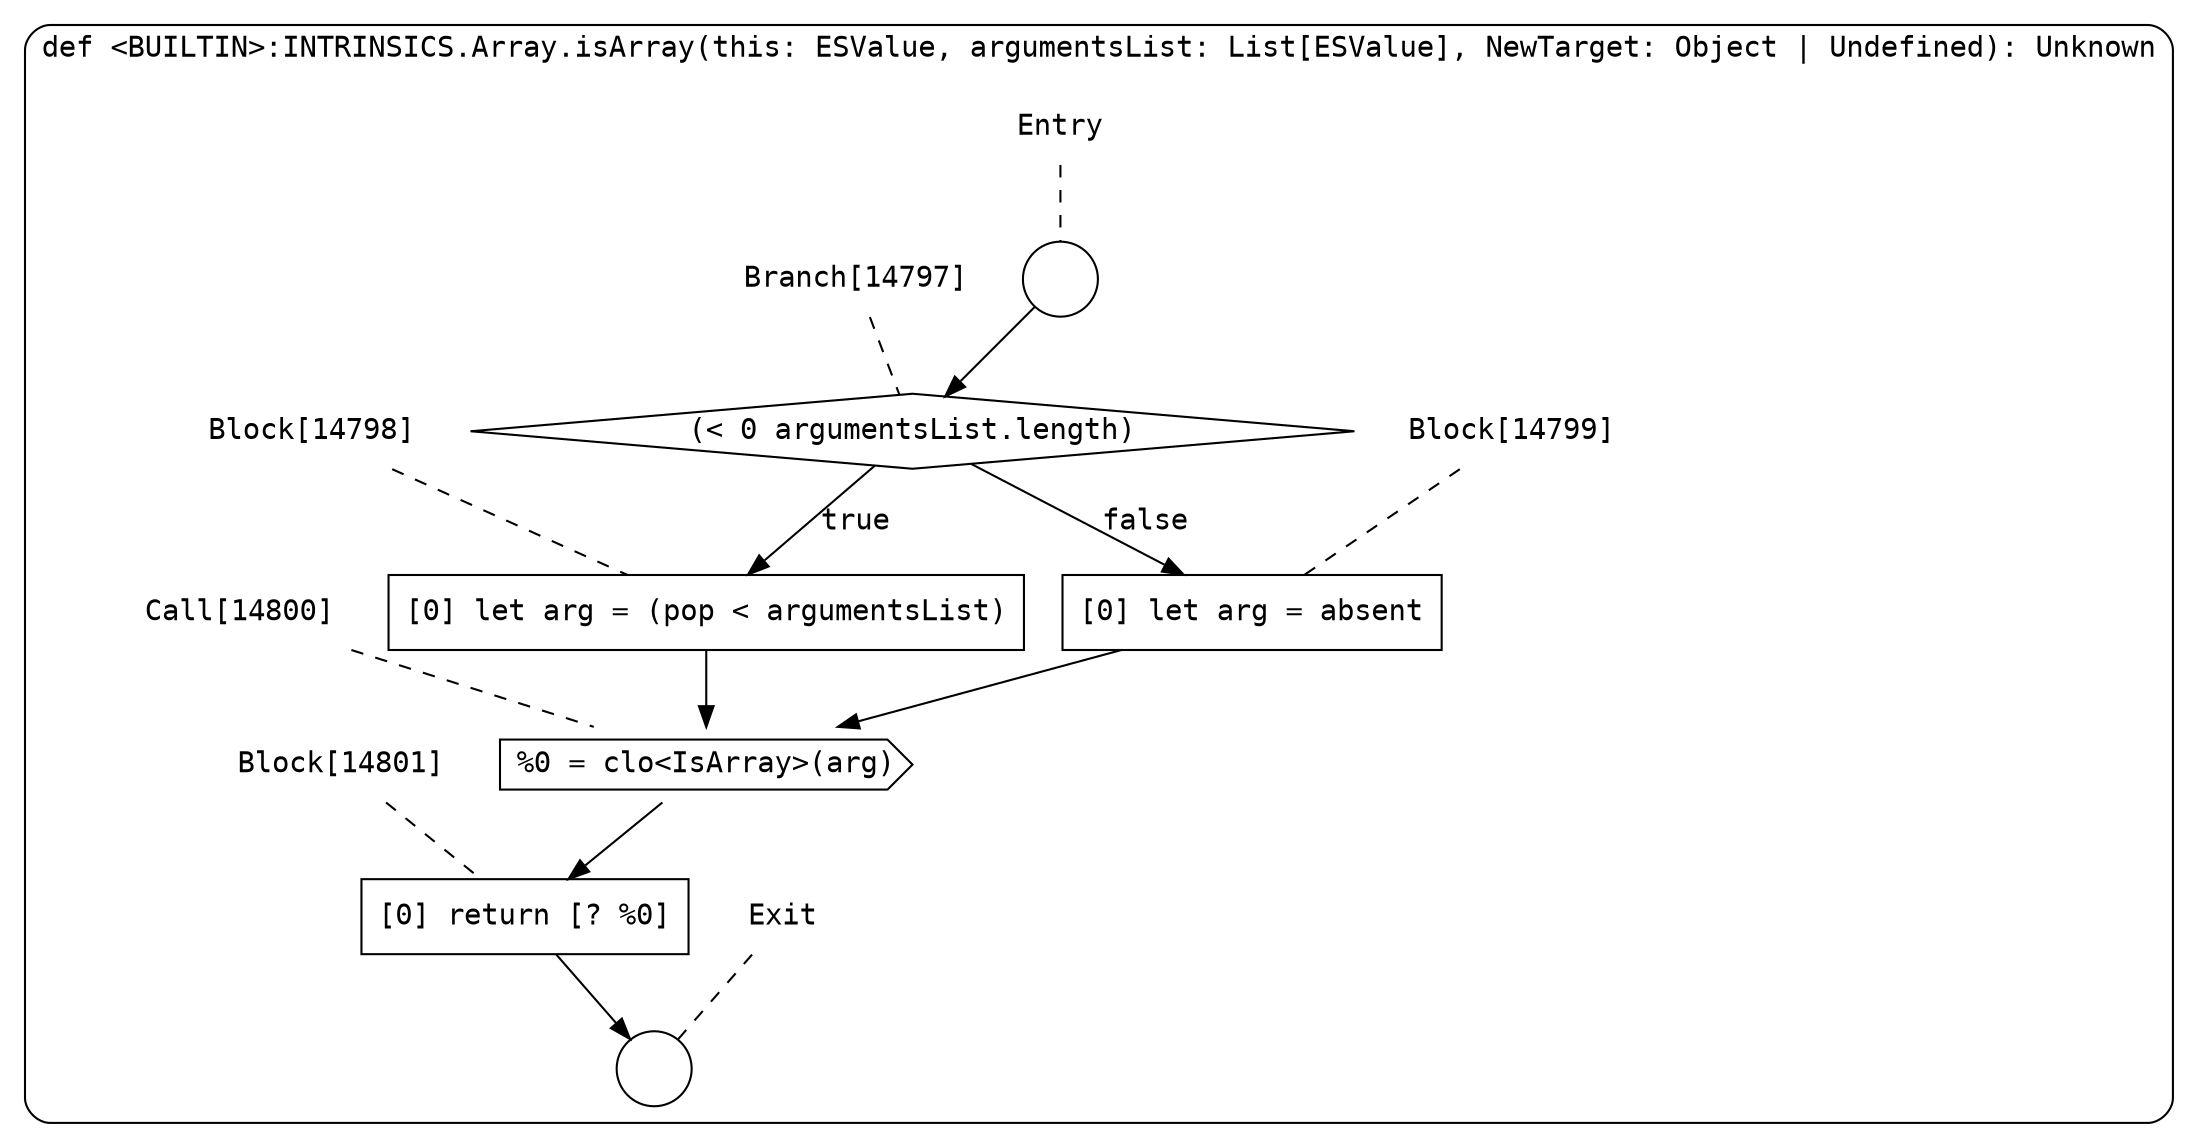 digraph {
  graph [fontname = "Consolas"]
  node [fontname = "Consolas"]
  edge [fontname = "Consolas"]
  subgraph cluster2341 {
    label = "def <BUILTIN>:INTRINSICS.Array.isArray(this: ESValue, argumentsList: List[ESValue], NewTarget: Object | Undefined): Unknown"
    style = rounded
    cluster2341_entry_name [shape=none, label=<<font color="black">Entry</font>>]
    cluster2341_entry_name -> cluster2341_entry [arrowhead=none, color="black", style=dashed]
    cluster2341_entry [shape=circle label=" " color="black" fillcolor="white" style=filled]
    cluster2341_entry -> node14797 [color="black"]
    cluster2341_exit_name [shape=none, label=<<font color="black">Exit</font>>]
    cluster2341_exit_name -> cluster2341_exit [arrowhead=none, color="black", style=dashed]
    cluster2341_exit [shape=circle label=" " color="black" fillcolor="white" style=filled]
    node14797_name [shape=none, label=<<font color="black">Branch[14797]</font>>]
    node14797_name -> node14797 [arrowhead=none, color="black", style=dashed]
    node14797 [shape=diamond, label=<<font color="black">(&lt; 0 argumentsList.length)</font>> color="black" fillcolor="white", style=filled]
    node14797 -> node14798 [label=<<font color="black">true</font>> color="black"]
    node14797 -> node14799 [label=<<font color="black">false</font>> color="black"]
    node14798_name [shape=none, label=<<font color="black">Block[14798]</font>>]
    node14798_name -> node14798 [arrowhead=none, color="black", style=dashed]
    node14798 [shape=box, label=<<font color="black">[0] let arg = (pop &lt; argumentsList)<BR ALIGN="LEFT"/></font>> color="black" fillcolor="white", style=filled]
    node14798 -> node14800 [color="black"]
    node14799_name [shape=none, label=<<font color="black">Block[14799]</font>>]
    node14799_name -> node14799 [arrowhead=none, color="black", style=dashed]
    node14799 [shape=box, label=<<font color="black">[0] let arg = absent<BR ALIGN="LEFT"/></font>> color="black" fillcolor="white", style=filled]
    node14799 -> node14800 [color="black"]
    node14800_name [shape=none, label=<<font color="black">Call[14800]</font>>]
    node14800_name -> node14800 [arrowhead=none, color="black", style=dashed]
    node14800 [shape=cds, label=<<font color="black">%0 = clo&lt;IsArray&gt;(arg)</font>> color="black" fillcolor="white", style=filled]
    node14800 -> node14801 [color="black"]
    node14801_name [shape=none, label=<<font color="black">Block[14801]</font>>]
    node14801_name -> node14801 [arrowhead=none, color="black", style=dashed]
    node14801 [shape=box, label=<<font color="black">[0] return [? %0]<BR ALIGN="LEFT"/></font>> color="black" fillcolor="white", style=filled]
    node14801 -> cluster2341_exit [color="black"]
  }
}